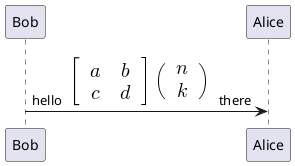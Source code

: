 {
  "sha1": "bcuo2uzclu7phcznmr9uq2y4pyoster",
  "insertion": {
    "when": "2024-05-30T20:48:22.062Z",
    "user": "plantuml@gmail.com"
  }
}
@startuml
Bob -> Alice : hello <math>[[a,b],[c,d]]((n),(k))</math> there
@enduml
